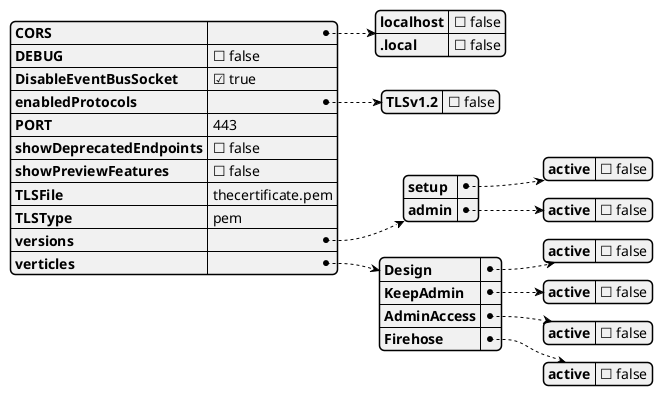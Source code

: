 @startjson hardening.json
{
  "CORS": {
    "localhost": false,
    ".local": false
  },
  "DEBUG": false,
  "DisableEventBusSocket": true,
  "enabledProtocols": {
    "TLSv1.2": false
  },
  "PORT": 443,
  "showDeprecatedEndpoints": false,
  "showPreviewFeatures": false,
  "TLSFile": "thecertificate.pem",
  "TLSType": "pem",
  "versions": {
    "setup": {
      "active": false
    },
    "admin": {
      "active": false
    }
  },
  "verticles": {
    "Design": {
      "active": false
    },
    "KeepAdmin": {
      "active": false
    },
    "AdminAccess": {
      "active": false
    },
    "Firehose": {
      "active": false
    }
  }
}
@endjson
